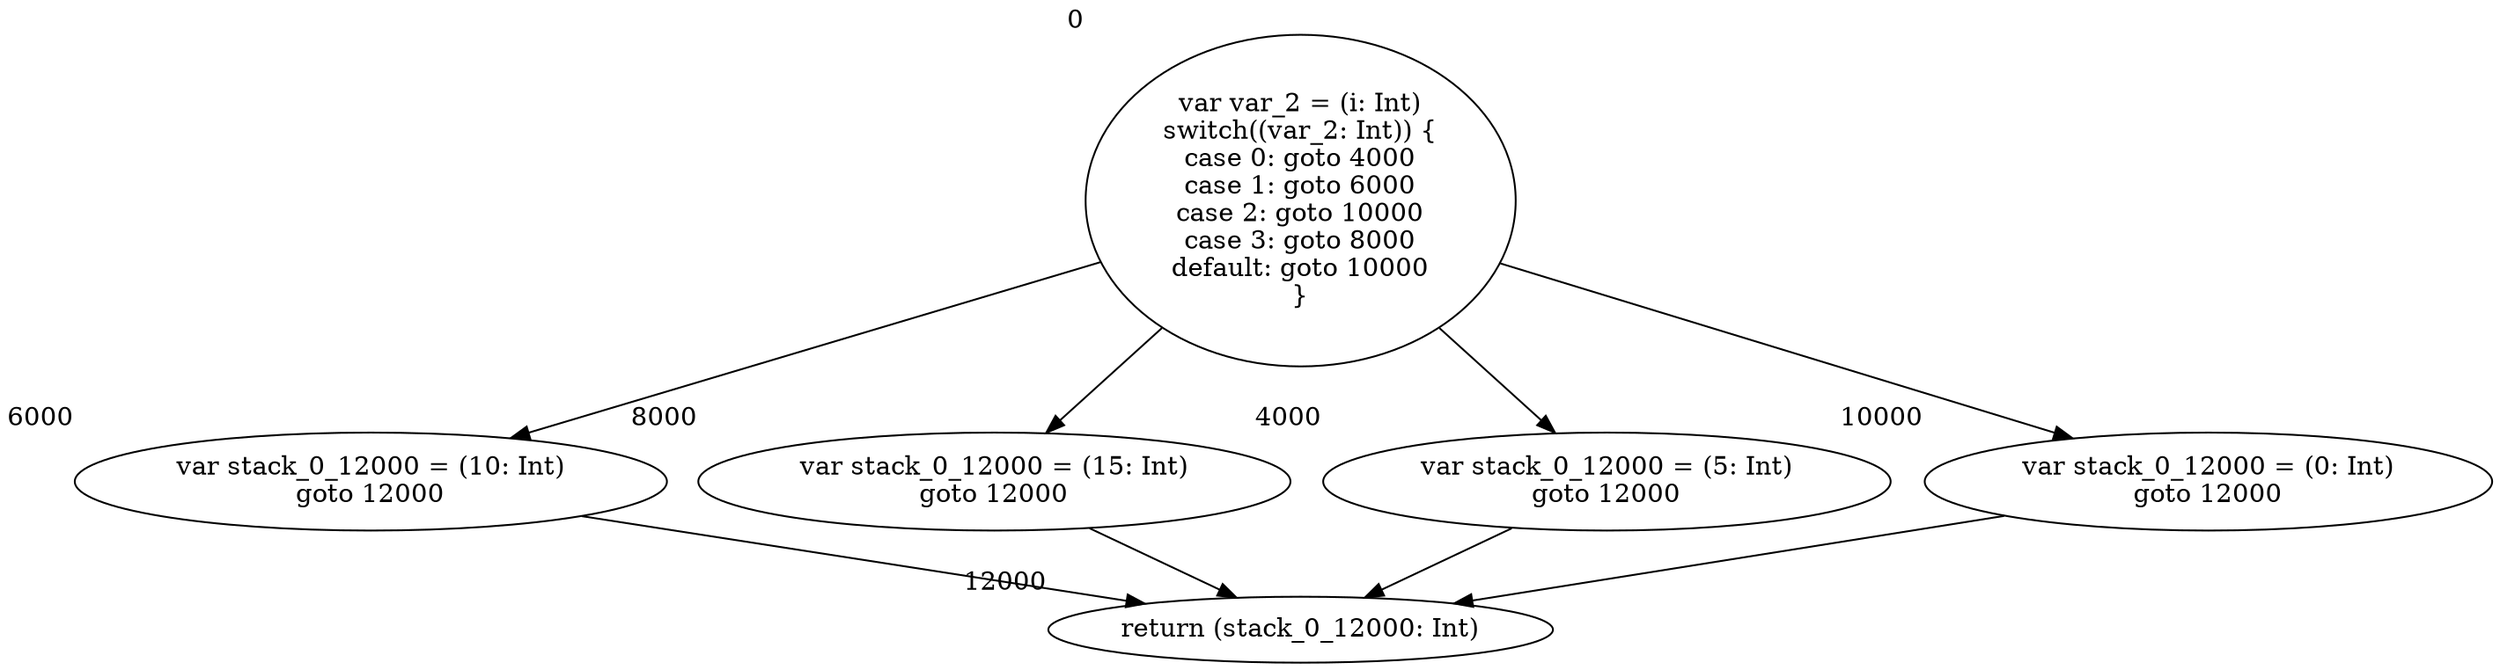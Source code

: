 digraph matchInt1 {
	6000 [label = <var stack_0_12000 = (10: Int)<BR />goto 12000>, xlabel = 6000]
	8000 [label = <var stack_0_12000 = (15: Int)<BR />goto 12000>, xlabel = 8000]
	12000 [label = <return (stack_0_12000: Int)>, xlabel = 12000]
	0 -> 4000
	4000 [label = <var stack_0_12000 = (5: Int)<BR />goto 12000>, xlabel = 4000]
	0 [label = <var var_2 = (i: Int)<BR />switch((var_2: Int)) {<BR />case 0: goto 4000<BR />case 1: goto 6000<BR />case 2: goto 10000<BR />case 3: goto 8000<BR />default: goto 10000<BR />}>, xlabel = 0]
	10000 -> 12000
	6000 -> 12000
	10000 [label = <var stack_0_12000 = (0: Int)<BR />goto 12000>, xlabel = 10000]
	8000 -> 12000
	0 -> 10000
	4000 -> 12000
	0 -> 6000
	0 -> 8000
}

digraph matchInt2 {
	8000 -> 14000
	8000 [label = <var stack_0_14000 = (15: Int)<BR />goto 14000>, xlabel = 8000]
	6000 [label = <var stack_0_14000 = (10: Int)<BR />goto 14000>, xlabel = 6000]
	0 [label = <var var_2 = (i: Int)<BR />switch((var_2: Int)) {<BR />case 0: goto 4000<BR />case 1: goto 6000<BR />case 3: goto 8000<BR />case 1000: goto 10000<BR />default: goto 12000<BR />}>, xlabel = 0]
	0 -> 4000
	4000 -> 14000
	12000 [label = <var stack_0_14000 = (0: Int)<BR />goto 14000>, xlabel = 12000]
	4000 [label = <var stack_0_14000 = (5: Int)<BR />goto 14000>, xlabel = 4000]
	10000 [label = <var stack_0_14000 = (20: Int)<BR />goto 14000>, xlabel = 10000]
	0 -> 12000
	14000 [label = <return (stack_0_14000: Int)>, xlabel = 14000]
	0 -> 10000
	0 -> 6000
	12000 -> 14000
	10000 -> 14000
	0 -> 8000
	6000 -> 14000
}

digraph matchOption {
	29000 [label = <return (var_2: Int)>, xlabel = 29000]
	24000 [label = <scala/MatchError.&lt;clinit&gt;<BR />var local_3 = new scala/MatchError((var_3: AnyRef))<BR />var stack_0_29000 = (local_3: scala/MatchError)>, xlabel = 24000]
	16000 -> 23000
	16000 -> 20000
	15000 -> 16000
	24000 -> 29000
	23000 [label = <goto 24000>, xlabel = 23000]
	15000 [label = <goto 16000>, xlabel = 15000]
	0 -> 15000
	20000 -> 29000
	5000 -> 29000
	5000 [label = <var var_4 = (var_3: AnyRef).asInstanceOf[scala/Some]<BR />notNull((var_4: AnyRef))<BR />var local_0 = (var_4: AnyRef).value()<BR />var local_1 = scala/runtime/BoxesRunTime.unboxToInt((local_0: Unknown))<BR />var var_5 = (local_1: Unknown)<BR />var var_2 = (var_5: Int)<BR />goto 29000>, xlabel = 5000]
	0 -> 5000
	0 [label = <var var_3 = (i: AnyRef)<BR />if(((var_3: AnyRef).isInstanceOf[Int] == (0: Int))) goto 15000>, xlabel = 0]
	16000 [label = <scala/None$.&lt;clinit&gt;<BR />notNull((scala/None$.MODULE$: scala/None$))<BR />var local_2 = (scala/None$.MODULE$: scala/None$).equals((var_3: AnyRef))<BR />if(((local_2: Unknown) == (0: Int))) goto 23000>, xlabel = 16000]
	23000 -> 24000
	20000 [label = <var var_2 = (0: Int)<BR />goto 29000>, xlabel = 20000]
}